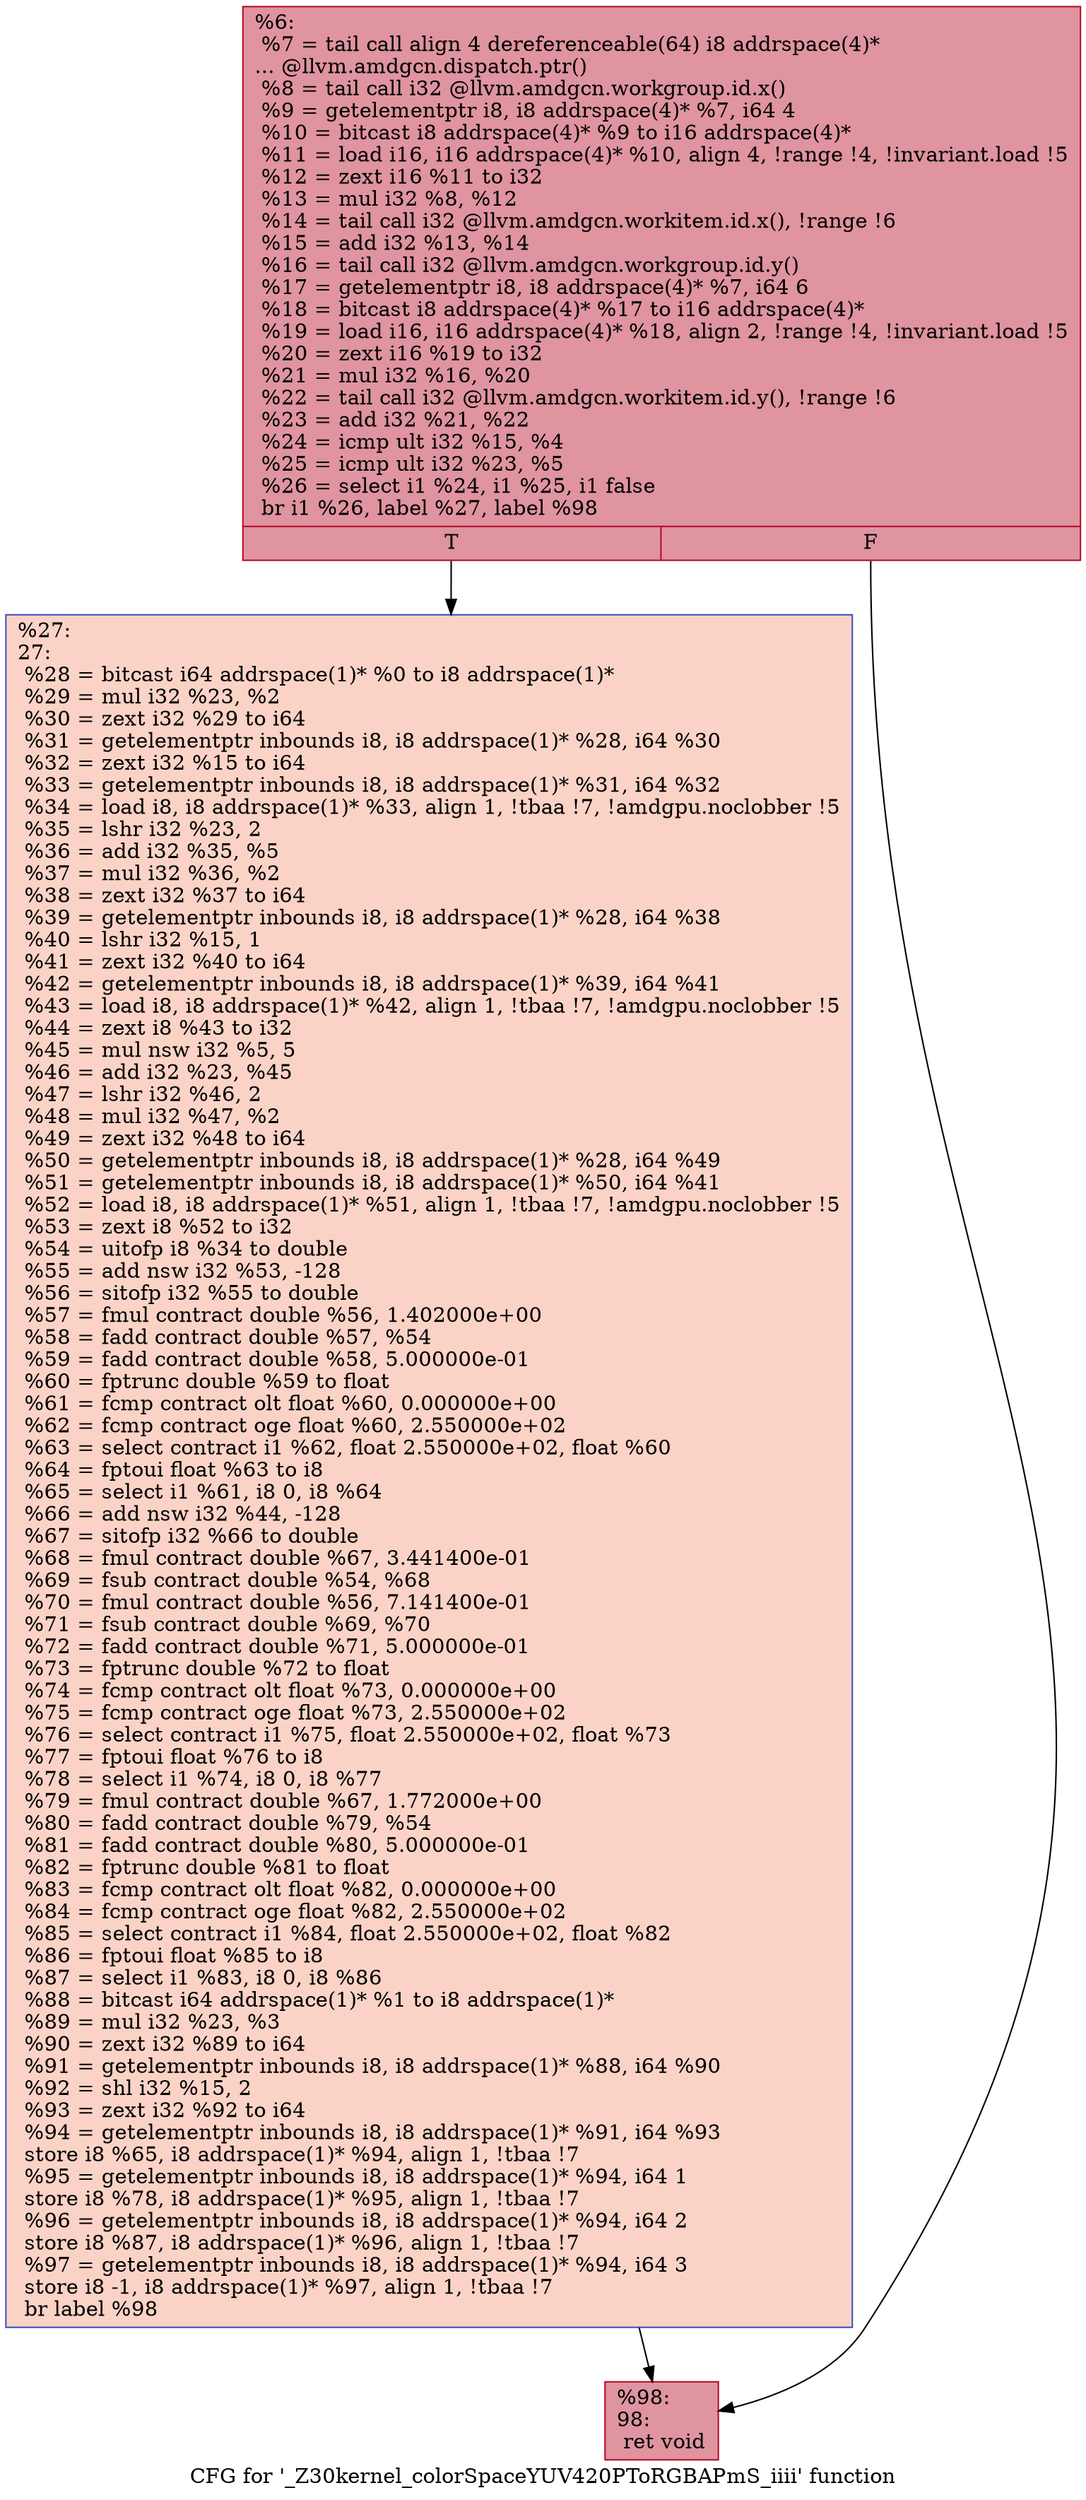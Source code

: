 digraph "CFG for '_Z30kernel_colorSpaceYUV420PToRGBAPmS_iiii' function" {
	label="CFG for '_Z30kernel_colorSpaceYUV420PToRGBAPmS_iiii' function";

	Node0x5ec1f10 [shape=record,color="#b70d28ff", style=filled, fillcolor="#b70d2870",label="{%6:\l  %7 = tail call align 4 dereferenceable(64) i8 addrspace(4)*\l... @llvm.amdgcn.dispatch.ptr()\l  %8 = tail call i32 @llvm.amdgcn.workgroup.id.x()\l  %9 = getelementptr i8, i8 addrspace(4)* %7, i64 4\l  %10 = bitcast i8 addrspace(4)* %9 to i16 addrspace(4)*\l  %11 = load i16, i16 addrspace(4)* %10, align 4, !range !4, !invariant.load !5\l  %12 = zext i16 %11 to i32\l  %13 = mul i32 %8, %12\l  %14 = tail call i32 @llvm.amdgcn.workitem.id.x(), !range !6\l  %15 = add i32 %13, %14\l  %16 = tail call i32 @llvm.amdgcn.workgroup.id.y()\l  %17 = getelementptr i8, i8 addrspace(4)* %7, i64 6\l  %18 = bitcast i8 addrspace(4)* %17 to i16 addrspace(4)*\l  %19 = load i16, i16 addrspace(4)* %18, align 2, !range !4, !invariant.load !5\l  %20 = zext i16 %19 to i32\l  %21 = mul i32 %16, %20\l  %22 = tail call i32 @llvm.amdgcn.workitem.id.y(), !range !6\l  %23 = add i32 %21, %22\l  %24 = icmp ult i32 %15, %4\l  %25 = icmp ult i32 %23, %5\l  %26 = select i1 %24, i1 %25, i1 false\l  br i1 %26, label %27, label %98\l|{<s0>T|<s1>F}}"];
	Node0x5ec1f10:s0 -> Node0x5ec59d0;
	Node0x5ec1f10:s1 -> Node0x5ec5a60;
	Node0x5ec59d0 [shape=record,color="#3d50c3ff", style=filled, fillcolor="#f59c7d70",label="{%27:\l27:                                               \l  %28 = bitcast i64 addrspace(1)* %0 to i8 addrspace(1)*\l  %29 = mul i32 %23, %2\l  %30 = zext i32 %29 to i64\l  %31 = getelementptr inbounds i8, i8 addrspace(1)* %28, i64 %30\l  %32 = zext i32 %15 to i64\l  %33 = getelementptr inbounds i8, i8 addrspace(1)* %31, i64 %32\l  %34 = load i8, i8 addrspace(1)* %33, align 1, !tbaa !7, !amdgpu.noclobber !5\l  %35 = lshr i32 %23, 2\l  %36 = add i32 %35, %5\l  %37 = mul i32 %36, %2\l  %38 = zext i32 %37 to i64\l  %39 = getelementptr inbounds i8, i8 addrspace(1)* %28, i64 %38\l  %40 = lshr i32 %15, 1\l  %41 = zext i32 %40 to i64\l  %42 = getelementptr inbounds i8, i8 addrspace(1)* %39, i64 %41\l  %43 = load i8, i8 addrspace(1)* %42, align 1, !tbaa !7, !amdgpu.noclobber !5\l  %44 = zext i8 %43 to i32\l  %45 = mul nsw i32 %5, 5\l  %46 = add i32 %23, %45\l  %47 = lshr i32 %46, 2\l  %48 = mul i32 %47, %2\l  %49 = zext i32 %48 to i64\l  %50 = getelementptr inbounds i8, i8 addrspace(1)* %28, i64 %49\l  %51 = getelementptr inbounds i8, i8 addrspace(1)* %50, i64 %41\l  %52 = load i8, i8 addrspace(1)* %51, align 1, !tbaa !7, !amdgpu.noclobber !5\l  %53 = zext i8 %52 to i32\l  %54 = uitofp i8 %34 to double\l  %55 = add nsw i32 %53, -128\l  %56 = sitofp i32 %55 to double\l  %57 = fmul contract double %56, 1.402000e+00\l  %58 = fadd contract double %57, %54\l  %59 = fadd contract double %58, 5.000000e-01\l  %60 = fptrunc double %59 to float\l  %61 = fcmp contract olt float %60, 0.000000e+00\l  %62 = fcmp contract oge float %60, 2.550000e+02\l  %63 = select contract i1 %62, float 2.550000e+02, float %60\l  %64 = fptoui float %63 to i8\l  %65 = select i1 %61, i8 0, i8 %64\l  %66 = add nsw i32 %44, -128\l  %67 = sitofp i32 %66 to double\l  %68 = fmul contract double %67, 3.441400e-01\l  %69 = fsub contract double %54, %68\l  %70 = fmul contract double %56, 7.141400e-01\l  %71 = fsub contract double %69, %70\l  %72 = fadd contract double %71, 5.000000e-01\l  %73 = fptrunc double %72 to float\l  %74 = fcmp contract olt float %73, 0.000000e+00\l  %75 = fcmp contract oge float %73, 2.550000e+02\l  %76 = select contract i1 %75, float 2.550000e+02, float %73\l  %77 = fptoui float %76 to i8\l  %78 = select i1 %74, i8 0, i8 %77\l  %79 = fmul contract double %67, 1.772000e+00\l  %80 = fadd contract double %79, %54\l  %81 = fadd contract double %80, 5.000000e-01\l  %82 = fptrunc double %81 to float\l  %83 = fcmp contract olt float %82, 0.000000e+00\l  %84 = fcmp contract oge float %82, 2.550000e+02\l  %85 = select contract i1 %84, float 2.550000e+02, float %82\l  %86 = fptoui float %85 to i8\l  %87 = select i1 %83, i8 0, i8 %86\l  %88 = bitcast i64 addrspace(1)* %1 to i8 addrspace(1)*\l  %89 = mul i32 %23, %3\l  %90 = zext i32 %89 to i64\l  %91 = getelementptr inbounds i8, i8 addrspace(1)* %88, i64 %90\l  %92 = shl i32 %15, 2\l  %93 = zext i32 %92 to i64\l  %94 = getelementptr inbounds i8, i8 addrspace(1)* %91, i64 %93\l  store i8 %65, i8 addrspace(1)* %94, align 1, !tbaa !7\l  %95 = getelementptr inbounds i8, i8 addrspace(1)* %94, i64 1\l  store i8 %78, i8 addrspace(1)* %95, align 1, !tbaa !7\l  %96 = getelementptr inbounds i8, i8 addrspace(1)* %94, i64 2\l  store i8 %87, i8 addrspace(1)* %96, align 1, !tbaa !7\l  %97 = getelementptr inbounds i8, i8 addrspace(1)* %94, i64 3\l  store i8 -1, i8 addrspace(1)* %97, align 1, !tbaa !7\l  br label %98\l}"];
	Node0x5ec59d0 -> Node0x5ec5a60;
	Node0x5ec5a60 [shape=record,color="#b70d28ff", style=filled, fillcolor="#b70d2870",label="{%98:\l98:                                               \l  ret void\l}"];
}
